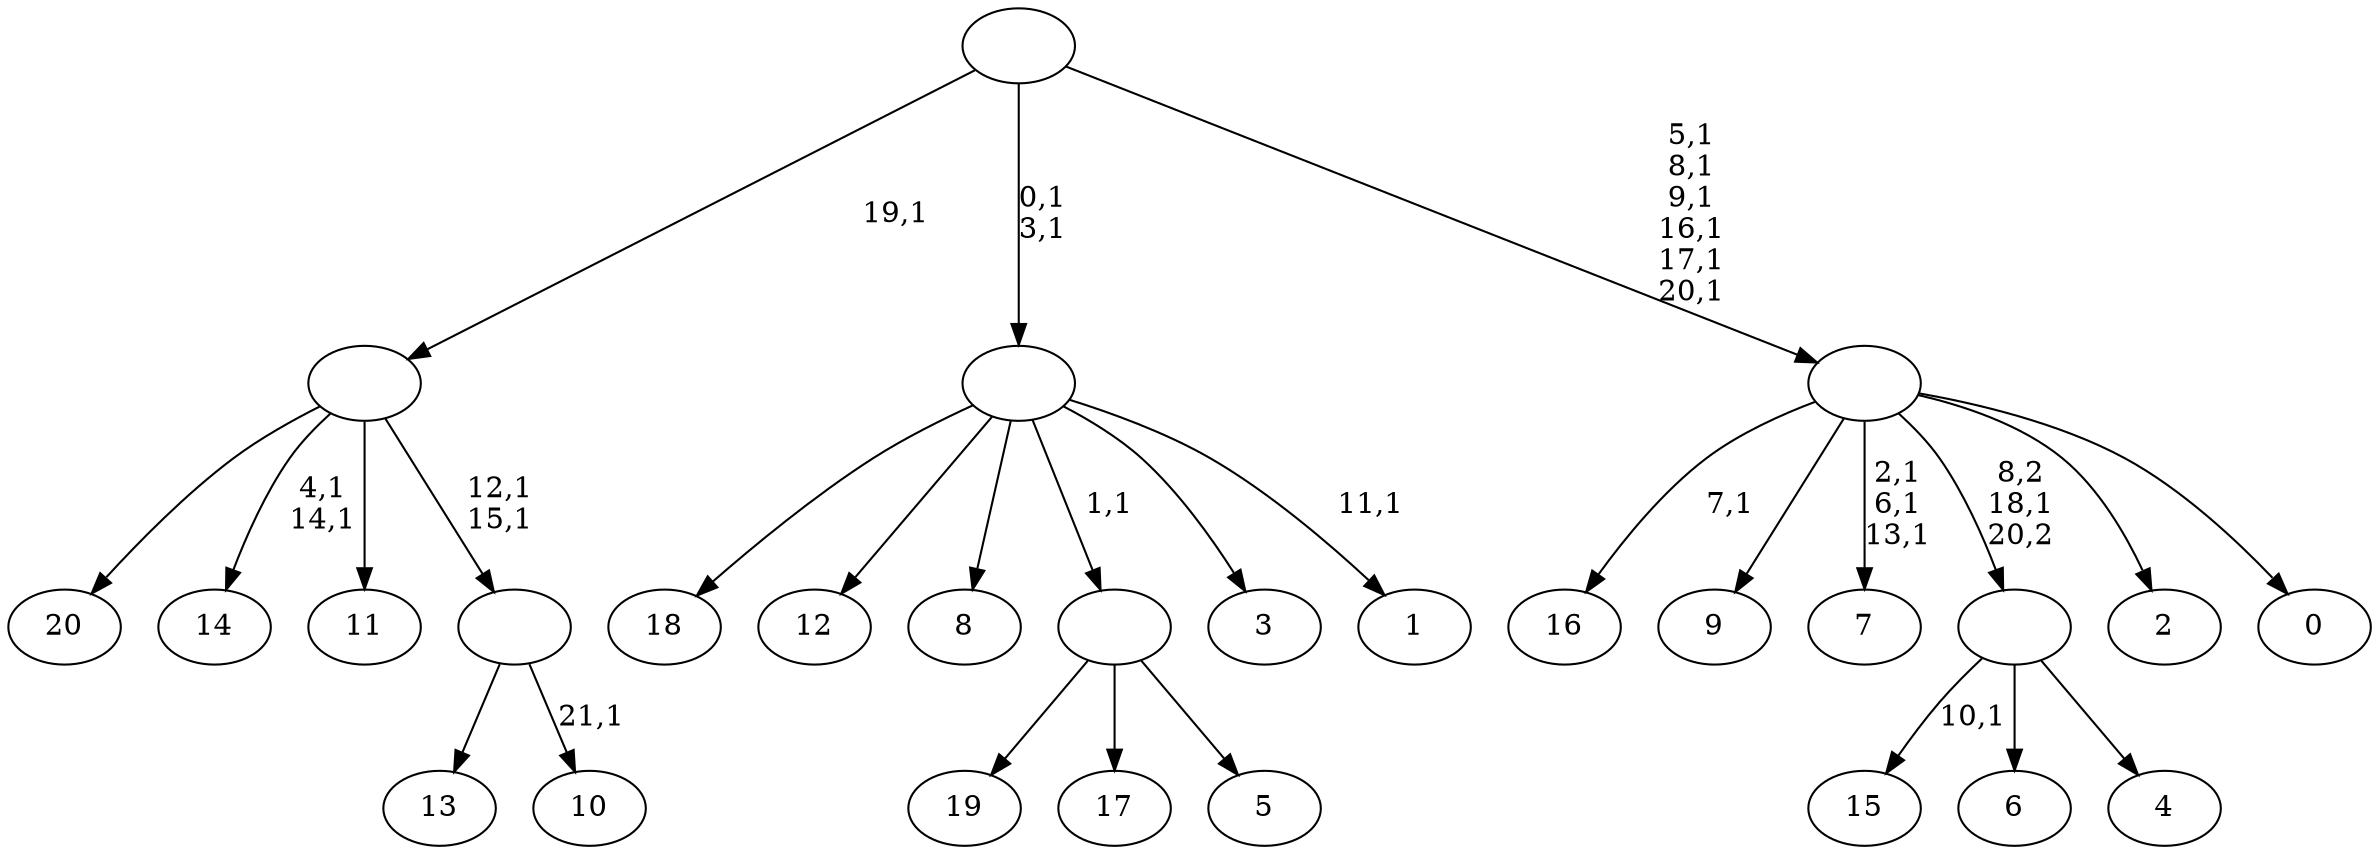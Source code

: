 digraph T {
	43 [label="20"]
	42 [label="19"]
	41 [label="18"]
	40 [label="17"]
	39 [label="16"]
	37 [label="15"]
	35 [label="14"]
	32 [label="13"]
	31 [label="12"]
	30 [label="11"]
	29 [label="10"]
	27 [label=""]
	25 [label=""]
	24 [label="9"]
	23 [label="8"]
	22 [label="7"]
	18 [label="6"]
	17 [label="5"]
	16 [label=""]
	15 [label="4"]
	14 [label=""]
	13 [label="3"]
	12 [label="2"]
	11 [label="1"]
	9 [label=""]
	7 [label="0"]
	6 [label=""]
	0 [label=""]
	27 -> 29 [label="21,1"]
	27 -> 32 [label=""]
	25 -> 27 [label="12,1\n15,1"]
	25 -> 35 [label="4,1\n14,1"]
	25 -> 43 [label=""]
	25 -> 30 [label=""]
	16 -> 42 [label=""]
	16 -> 40 [label=""]
	16 -> 17 [label=""]
	14 -> 37 [label="10,1"]
	14 -> 18 [label=""]
	14 -> 15 [label=""]
	9 -> 11 [label="11,1"]
	9 -> 41 [label=""]
	9 -> 31 [label=""]
	9 -> 23 [label=""]
	9 -> 16 [label="1,1"]
	9 -> 13 [label=""]
	6 -> 22 [label="2,1\n6,1\n13,1"]
	6 -> 39 [label="7,1"]
	6 -> 24 [label=""]
	6 -> 14 [label="8,2\n18,1\n20,2"]
	6 -> 12 [label=""]
	6 -> 7 [label=""]
	0 -> 6 [label="5,1\n8,1\n9,1\n16,1\n17,1\n20,1"]
	0 -> 9 [label="0,1\n3,1"]
	0 -> 25 [label="19,1"]
}
